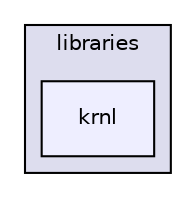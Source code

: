 digraph "C:/Program Files (x86)/Arduino/libraries/krnl" {
  compound=true
  node [ fontsize="10", fontname="Helvetica"];
  edge [ labelfontsize="10", labelfontname="Helvetica"];
  subgraph clusterdir_fea9f0b346f511d617f3958ccd65594b {
    graph [ bgcolor="#ddddee", pencolor="black", label="libraries" fontname="Helvetica", fontsize="10", URL="dir_fea9f0b346f511d617f3958ccd65594b.html"]
  dir_f92199e4a5d631a7bfb13990dbe205e8 [shape=box, label="krnl", style="filled", fillcolor="#eeeeff", pencolor="black", URL="dir_f92199e4a5d631a7bfb13990dbe205e8.html"];
  }
}
